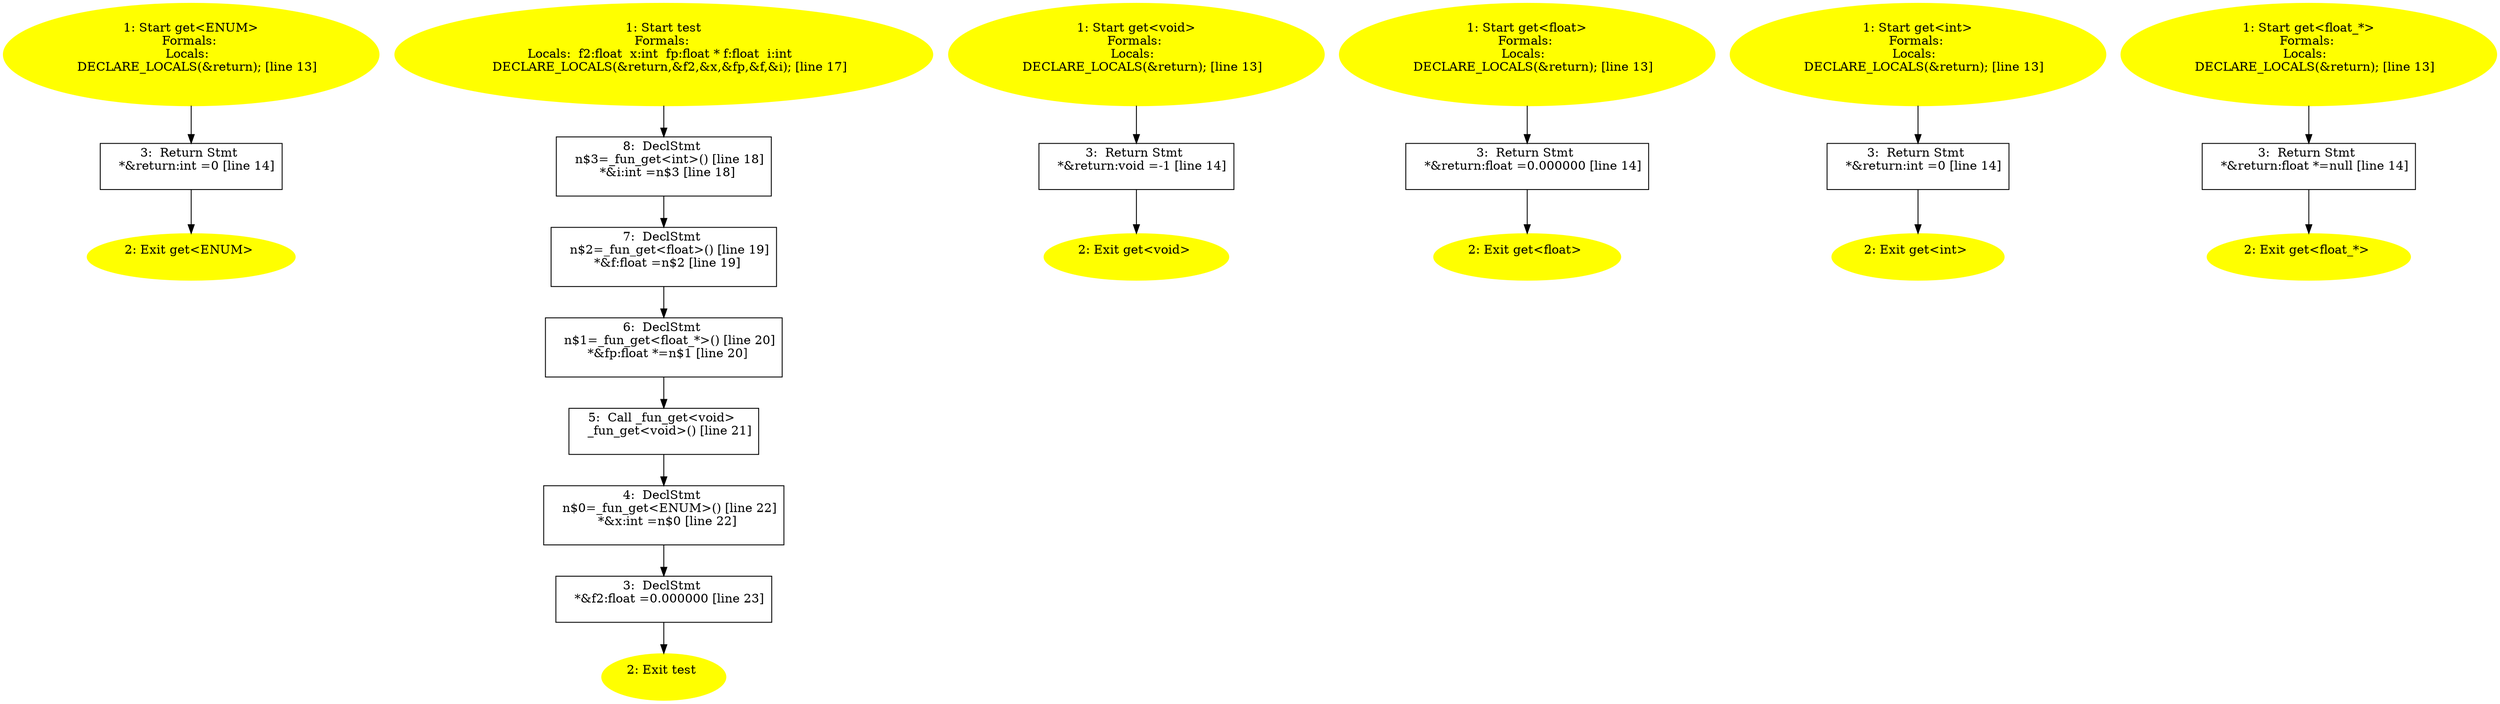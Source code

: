 /* @generated */
digraph iCFG {
"get<ENUM>{d41d8cd98f00b204e9800998ecf8427e_Z3getI4ENUMET_v}.4ed5a54b122c5ff8357f5fcc4523040d_3" [label="3:  Return Stmt \n   *&return:int =0 [line 14]\n " shape="box"]
	

	 "get<ENUM>{d41d8cd98f00b204e9800998ecf8427e_Z3getI4ENUMET_v}.4ed5a54b122c5ff8357f5fcc4523040d_3" -> "get<ENUM>{d41d8cd98f00b204e9800998ecf8427e_Z3getI4ENUMET_v}.4ed5a54b122c5ff8357f5fcc4523040d_2" ;
"get<ENUM>{d41d8cd98f00b204e9800998ecf8427e_Z3getI4ENUMET_v}.4ed5a54b122c5ff8357f5fcc4523040d_2" [label="2: Exit get<ENUM> \n  " color=yellow style=filled]
	

"get<ENUM>{d41d8cd98f00b204e9800998ecf8427e_Z3getI4ENUMET_v}.4ed5a54b122c5ff8357f5fcc4523040d_1" [label="1: Start get<ENUM>\nFormals: \nLocals:  \n   DECLARE_LOCALS(&return); [line 13]\n " color=yellow style=filled]
	

	 "get<ENUM>{d41d8cd98f00b204e9800998ecf8427e_Z3getI4ENUMET_v}.4ed5a54b122c5ff8357f5fcc4523040d_1" -> "get<ENUM>{d41d8cd98f00b204e9800998ecf8427e_Z3getI4ENUMET_v}.4ed5a54b122c5ff8357f5fcc4523040d_3" ;
"test{d41d8cd98f00b204e9800998ecf8427e_Z4testv}.8c08101fe48ee96867ff8578442d10bc_8" [label="8:  DeclStmt \n   n$3=_fun_get<int>() [line 18]\n  *&i:int =n$3 [line 18]\n " shape="box"]
	

	 "test{d41d8cd98f00b204e9800998ecf8427e_Z4testv}.8c08101fe48ee96867ff8578442d10bc_8" -> "test{d41d8cd98f00b204e9800998ecf8427e_Z4testv}.8c08101fe48ee96867ff8578442d10bc_7" ;
"test{d41d8cd98f00b204e9800998ecf8427e_Z4testv}.8c08101fe48ee96867ff8578442d10bc_7" [label="7:  DeclStmt \n   n$2=_fun_get<float>() [line 19]\n  *&f:float =n$2 [line 19]\n " shape="box"]
	

	 "test{d41d8cd98f00b204e9800998ecf8427e_Z4testv}.8c08101fe48ee96867ff8578442d10bc_7" -> "test{d41d8cd98f00b204e9800998ecf8427e_Z4testv}.8c08101fe48ee96867ff8578442d10bc_6" ;
"test{d41d8cd98f00b204e9800998ecf8427e_Z4testv}.8c08101fe48ee96867ff8578442d10bc_6" [label="6:  DeclStmt \n   n$1=_fun_get<float_*>() [line 20]\n  *&fp:float *=n$1 [line 20]\n " shape="box"]
	

	 "test{d41d8cd98f00b204e9800998ecf8427e_Z4testv}.8c08101fe48ee96867ff8578442d10bc_6" -> "test{d41d8cd98f00b204e9800998ecf8427e_Z4testv}.8c08101fe48ee96867ff8578442d10bc_5" ;
"test{d41d8cd98f00b204e9800998ecf8427e_Z4testv}.8c08101fe48ee96867ff8578442d10bc_5" [label="5:  Call _fun_get<void> \n   _fun_get<void>() [line 21]\n " shape="box"]
	

	 "test{d41d8cd98f00b204e9800998ecf8427e_Z4testv}.8c08101fe48ee96867ff8578442d10bc_5" -> "test{d41d8cd98f00b204e9800998ecf8427e_Z4testv}.8c08101fe48ee96867ff8578442d10bc_4" ;
"test{d41d8cd98f00b204e9800998ecf8427e_Z4testv}.8c08101fe48ee96867ff8578442d10bc_4" [label="4:  DeclStmt \n   n$0=_fun_get<ENUM>() [line 22]\n  *&x:int =n$0 [line 22]\n " shape="box"]
	

	 "test{d41d8cd98f00b204e9800998ecf8427e_Z4testv}.8c08101fe48ee96867ff8578442d10bc_4" -> "test{d41d8cd98f00b204e9800998ecf8427e_Z4testv}.8c08101fe48ee96867ff8578442d10bc_3" ;
"test{d41d8cd98f00b204e9800998ecf8427e_Z4testv}.8c08101fe48ee96867ff8578442d10bc_3" [label="3:  DeclStmt \n   *&f2:float =0.000000 [line 23]\n " shape="box"]
	

	 "test{d41d8cd98f00b204e9800998ecf8427e_Z4testv}.8c08101fe48ee96867ff8578442d10bc_3" -> "test{d41d8cd98f00b204e9800998ecf8427e_Z4testv}.8c08101fe48ee96867ff8578442d10bc_2" ;
"test{d41d8cd98f00b204e9800998ecf8427e_Z4testv}.8c08101fe48ee96867ff8578442d10bc_2" [label="2: Exit test \n  " color=yellow style=filled]
	

"test{d41d8cd98f00b204e9800998ecf8427e_Z4testv}.8c08101fe48ee96867ff8578442d10bc_1" [label="1: Start test\nFormals: \nLocals:  f2:float  x:int  fp:float * f:float  i:int  \n   DECLARE_LOCALS(&return,&f2,&x,&fp,&f,&i); [line 17]\n " color=yellow style=filled]
	

	 "test{d41d8cd98f00b204e9800998ecf8427e_Z4testv}.8c08101fe48ee96867ff8578442d10bc_1" -> "test{d41d8cd98f00b204e9800998ecf8427e_Z4testv}.8c08101fe48ee96867ff8578442d10bc_8" ;
"get<void>{d41d8cd98f00b204e9800998ecf8427e_Z3getIvET_v}.b0acbd5394d155b066384a6997a01a3b_3" [label="3:  Return Stmt \n   *&return:void =-1 [line 14]\n " shape="box"]
	

	 "get<void>{d41d8cd98f00b204e9800998ecf8427e_Z3getIvET_v}.b0acbd5394d155b066384a6997a01a3b_3" -> "get<void>{d41d8cd98f00b204e9800998ecf8427e_Z3getIvET_v}.b0acbd5394d155b066384a6997a01a3b_2" ;
"get<void>{d41d8cd98f00b204e9800998ecf8427e_Z3getIvET_v}.b0acbd5394d155b066384a6997a01a3b_2" [label="2: Exit get<void> \n  " color=yellow style=filled]
	

"get<void>{d41d8cd98f00b204e9800998ecf8427e_Z3getIvET_v}.b0acbd5394d155b066384a6997a01a3b_1" [label="1: Start get<void>\nFormals: \nLocals:  \n   DECLARE_LOCALS(&return); [line 13]\n " color=yellow style=filled]
	

	 "get<void>{d41d8cd98f00b204e9800998ecf8427e_Z3getIvET_v}.b0acbd5394d155b066384a6997a01a3b_1" -> "get<void>{d41d8cd98f00b204e9800998ecf8427e_Z3getIvET_v}.b0acbd5394d155b066384a6997a01a3b_3" ;
"get<float>{d41d8cd98f00b204e9800998ecf8427e_Z3getIfET_v}.bb4f7b931a0a779909d493eabb9016e3_3" [label="3:  Return Stmt \n   *&return:float =0.000000 [line 14]\n " shape="box"]
	

	 "get<float>{d41d8cd98f00b204e9800998ecf8427e_Z3getIfET_v}.bb4f7b931a0a779909d493eabb9016e3_3" -> "get<float>{d41d8cd98f00b204e9800998ecf8427e_Z3getIfET_v}.bb4f7b931a0a779909d493eabb9016e3_2" ;
"get<float>{d41d8cd98f00b204e9800998ecf8427e_Z3getIfET_v}.bb4f7b931a0a779909d493eabb9016e3_2" [label="2: Exit get<float> \n  " color=yellow style=filled]
	

"get<float>{d41d8cd98f00b204e9800998ecf8427e_Z3getIfET_v}.bb4f7b931a0a779909d493eabb9016e3_1" [label="1: Start get<float>\nFormals: \nLocals:  \n   DECLARE_LOCALS(&return); [line 13]\n " color=yellow style=filled]
	

	 "get<float>{d41d8cd98f00b204e9800998ecf8427e_Z3getIfET_v}.bb4f7b931a0a779909d493eabb9016e3_1" -> "get<float>{d41d8cd98f00b204e9800998ecf8427e_Z3getIfET_v}.bb4f7b931a0a779909d493eabb9016e3_3" ;
"get<int>{d41d8cd98f00b204e9800998ecf8427e_Z3getIiET_v}.eacb77546e8cfdbecb90f4f20bd66823_3" [label="3:  Return Stmt \n   *&return:int =0 [line 14]\n " shape="box"]
	

	 "get<int>{d41d8cd98f00b204e9800998ecf8427e_Z3getIiET_v}.eacb77546e8cfdbecb90f4f20bd66823_3" -> "get<int>{d41d8cd98f00b204e9800998ecf8427e_Z3getIiET_v}.eacb77546e8cfdbecb90f4f20bd66823_2" ;
"get<int>{d41d8cd98f00b204e9800998ecf8427e_Z3getIiET_v}.eacb77546e8cfdbecb90f4f20bd66823_2" [label="2: Exit get<int> \n  " color=yellow style=filled]
	

"get<int>{d41d8cd98f00b204e9800998ecf8427e_Z3getIiET_v}.eacb77546e8cfdbecb90f4f20bd66823_1" [label="1: Start get<int>\nFormals: \nLocals:  \n   DECLARE_LOCALS(&return); [line 13]\n " color=yellow style=filled]
	

	 "get<int>{d41d8cd98f00b204e9800998ecf8427e_Z3getIiET_v}.eacb77546e8cfdbecb90f4f20bd66823_1" -> "get<int>{d41d8cd98f00b204e9800998ecf8427e_Z3getIiET_v}.eacb77546e8cfdbecb90f4f20bd66823_3" ;
"get<float_*>{d41d8cd98f00b204e9800998ecf8427e_Z3getIPfET_v}.a606f40b6a080a657eabc77950cf13fc_3" [label="3:  Return Stmt \n   *&return:float *=null [line 14]\n " shape="box"]
	

	 "get<float_*>{d41d8cd98f00b204e9800998ecf8427e_Z3getIPfET_v}.a606f40b6a080a657eabc77950cf13fc_3" -> "get<float_*>{d41d8cd98f00b204e9800998ecf8427e_Z3getIPfET_v}.a606f40b6a080a657eabc77950cf13fc_2" ;
"get<float_*>{d41d8cd98f00b204e9800998ecf8427e_Z3getIPfET_v}.a606f40b6a080a657eabc77950cf13fc_2" [label="2: Exit get<float_*> \n  " color=yellow style=filled]
	

"get<float_*>{d41d8cd98f00b204e9800998ecf8427e_Z3getIPfET_v}.a606f40b6a080a657eabc77950cf13fc_1" [label="1: Start get<float_*>\nFormals: \nLocals:  \n   DECLARE_LOCALS(&return); [line 13]\n " color=yellow style=filled]
	

	 "get<float_*>{d41d8cd98f00b204e9800998ecf8427e_Z3getIPfET_v}.a606f40b6a080a657eabc77950cf13fc_1" -> "get<float_*>{d41d8cd98f00b204e9800998ecf8427e_Z3getIPfET_v}.a606f40b6a080a657eabc77950cf13fc_3" ;
}
